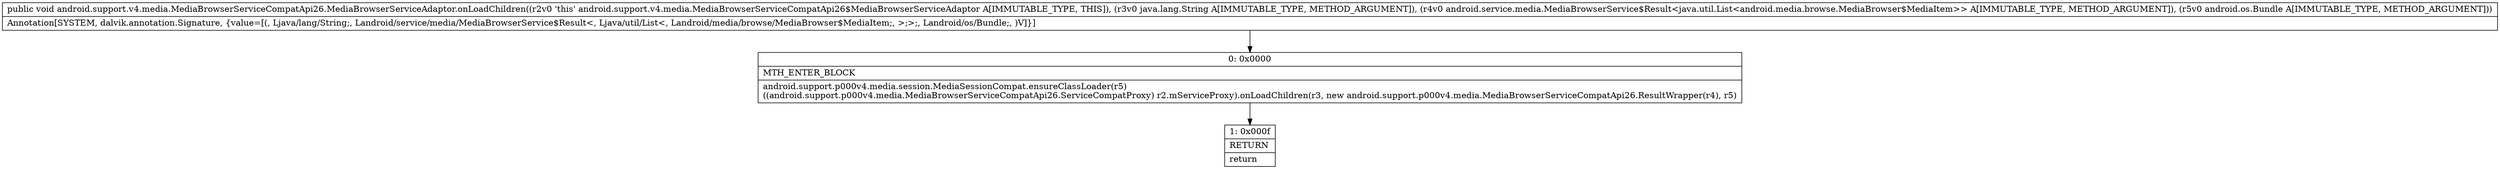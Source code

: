 digraph "CFG forandroid.support.v4.media.MediaBrowserServiceCompatApi26.MediaBrowserServiceAdaptor.onLoadChildren(Ljava\/lang\/String;Landroid\/service\/media\/MediaBrowserService$Result;Landroid\/os\/Bundle;)V" {
Node_0 [shape=record,label="{0\:\ 0x0000|MTH_ENTER_BLOCK\l|android.support.p000v4.media.session.MediaSessionCompat.ensureClassLoader(r5)\l((android.support.p000v4.media.MediaBrowserServiceCompatApi26.ServiceCompatProxy) r2.mServiceProxy).onLoadChildren(r3, new android.support.p000v4.media.MediaBrowserServiceCompatApi26.ResultWrapper(r4), r5)\l}"];
Node_1 [shape=record,label="{1\:\ 0x000f|RETURN\l|return\l}"];
MethodNode[shape=record,label="{public void android.support.v4.media.MediaBrowserServiceCompatApi26.MediaBrowserServiceAdaptor.onLoadChildren((r2v0 'this' android.support.v4.media.MediaBrowserServiceCompatApi26$MediaBrowserServiceAdaptor A[IMMUTABLE_TYPE, THIS]), (r3v0 java.lang.String A[IMMUTABLE_TYPE, METHOD_ARGUMENT]), (r4v0 android.service.media.MediaBrowserService$Result\<java.util.List\<android.media.browse.MediaBrowser$MediaItem\>\> A[IMMUTABLE_TYPE, METHOD_ARGUMENT]), (r5v0 android.os.Bundle A[IMMUTABLE_TYPE, METHOD_ARGUMENT]))  | Annotation[SYSTEM, dalvik.annotation.Signature, \{value=[(, Ljava\/lang\/String;, Landroid\/service\/media\/MediaBrowserService$Result\<, Ljava\/util\/List\<, Landroid\/media\/browse\/MediaBrowser$MediaItem;, \>;\>;, Landroid\/os\/Bundle;, )V]\}]\l}"];
MethodNode -> Node_0;
Node_0 -> Node_1;
}

